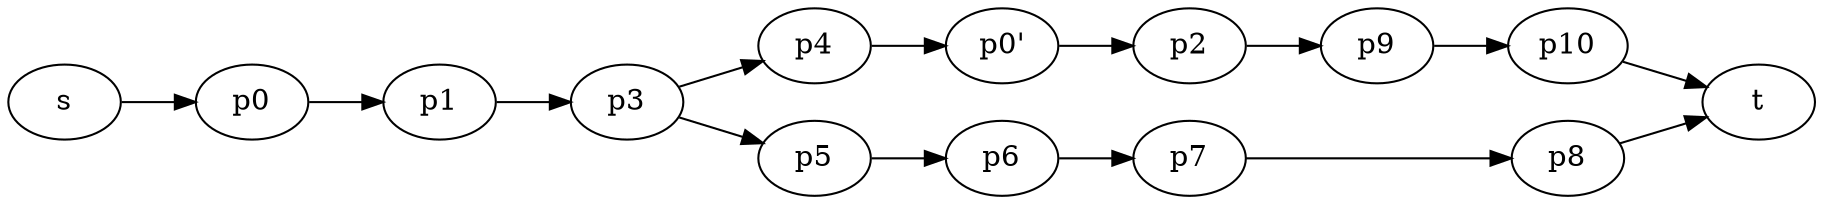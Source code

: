 digraph EFG {
    rankdir=LR;
    "p0" -> "p1";
    "p1" -> "p3";
    "p2" -> "p9";
    "p3" -> "p4";
    "p3" -> "p5";
    "p4" -> "p0'";
    "p5" -> "p6";
    "p6" -> "p7";
    "p7" -> "p8";
    "p8" -> "t";
    "p9" -> "p10";
    "p10" -> "t";
    "s" -> "p0";
    "p0'" -> "p2";
}
